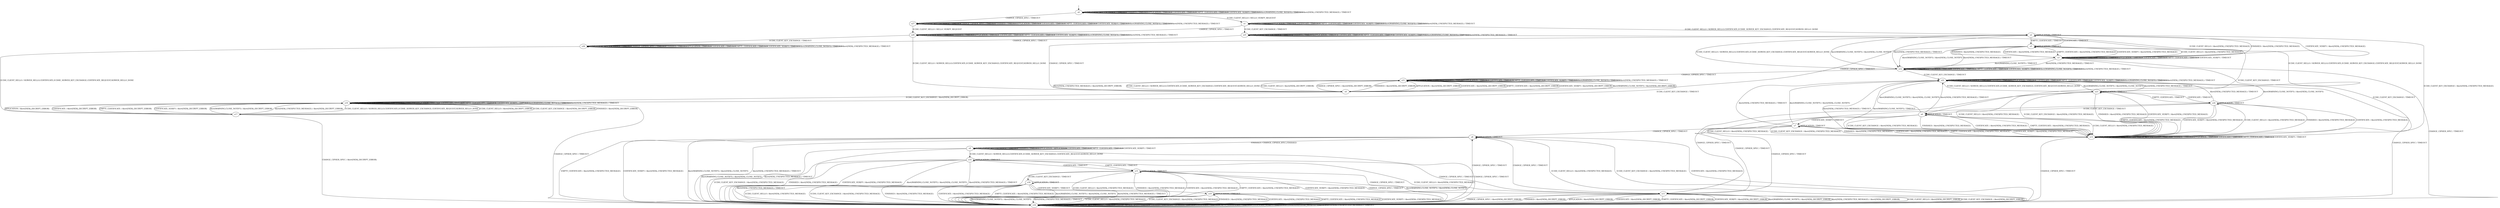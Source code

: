 digraph h7 {
s0 [label="s0"];
s1 [label="s1"];
s27 [label="s27"];
s2 [label="s2"];
s20 [label="s20"];
s25 [label="s25"];
s3 [label="s3"];
s4 [label="s4"];
s5 [label="s5"];
s12 [label="s12"];
s13 [label="s13"];
s26 [label="s26"];
s6 [label="s6"];
s10 [label="s10"];
s16 [label="s16"];
s21 [label="s21"];
s7 [label="s7"];
s11 [label="s11"];
s17 [label="s17"];
s22 [label="s22"];
s8 [label="s8"];
s23 [label="s23"];
s9 [label="s9"];
s24 [label="s24"];
s14 [label="s14"];
s15 [label="s15"];
s18 [label="s18"];
s19 [label="s19"];
s0 -> s1 [label="ECDH_CLIENT_HELLO / HELLO_VERIFY_REQUEST"];
s0 -> s0 [label="ECDH_CLIENT_KEY_EXCHANGE / TIMEOUT"];
s0 -> s27 [label="CHANGE_CIPHER_SPEC / TIMEOUT"];
s0 -> s0 [label="FINISHED / TIMEOUT"];
s0 -> s0 [label="APPLICATION / TIMEOUT"];
s0 -> s0 [label="CERTIFICATE / TIMEOUT"];
s0 -> s0 [label="EMPTY_CERTIFICATE / TIMEOUT"];
s0 -> s0 [label="CERTIFICATE_VERIFY / TIMEOUT"];
s0 -> s0 [label="Alert(WARNING,CLOSE_NOTIFY) / TIMEOUT"];
s0 -> s0 [label="Alert(FATAL,UNEXPECTED_MESSAGE) / TIMEOUT"];
s1 -> s2 [label="ECDH_CLIENT_HELLO / SERVER_HELLO,CERTIFICATE,ECDHE_SERVER_KEY_EXCHANGE,CERTIFICATE_REQUEST,SERVER_HELLO_DONE"];
s1 -> s25 [label="ECDH_CLIENT_KEY_EXCHANGE / TIMEOUT"];
s1 -> s20 [label="CHANGE_CIPHER_SPEC / TIMEOUT"];
s1 -> s1 [label="FINISHED / TIMEOUT"];
s1 -> s1 [label="APPLICATION / TIMEOUT"];
s1 -> s1 [label="CERTIFICATE / TIMEOUT"];
s1 -> s1 [label="EMPTY_CERTIFICATE / TIMEOUT"];
s1 -> s1 [label="CERTIFICATE_VERIFY / TIMEOUT"];
s1 -> s1 [label="Alert(WARNING,CLOSE_NOTIFY) / TIMEOUT"];
s1 -> s1 [label="Alert(FATAL,UNEXPECTED_MESSAGE) / TIMEOUT"];
s27 -> s20 [label="ECDH_CLIENT_HELLO / HELLO_VERIFY_REQUEST"];
s27 -> s27 [label="ECDH_CLIENT_KEY_EXCHANGE / TIMEOUT"];
s27 -> s27 [label="CHANGE_CIPHER_SPEC / TIMEOUT"];
s27 -> s27 [label="FINISHED / TIMEOUT"];
s27 -> s27 [label="APPLICATION / TIMEOUT"];
s27 -> s27 [label="CERTIFICATE / TIMEOUT"];
s27 -> s27 [label="EMPTY_CERTIFICATE / TIMEOUT"];
s27 -> s27 [label="CERTIFICATE_VERIFY / TIMEOUT"];
s27 -> s27 [label="Alert(WARNING,CLOSE_NOTIFY) / TIMEOUT"];
s27 -> s27 [label="Alert(FATAL,UNEXPECTED_MESSAGE) / TIMEOUT"];
s2 -> s3 [label="ECDH_CLIENT_HELLO / Alert(FATAL,UNEXPECTED_MESSAGE)"];
s2 -> s13 [label="ECDH_CLIENT_KEY_EXCHANGE / Alert(FATAL,UNEXPECTED_MESSAGE)"];
s2 -> s4 [label="CHANGE_CIPHER_SPEC / TIMEOUT"];
s2 -> s3 [label="FINISHED / Alert(FATAL,UNEXPECTED_MESSAGE)"];
s2 -> s2 [label="APPLICATION / TIMEOUT"];
s2 -> s5 [label="CERTIFICATE / TIMEOUT"];
s2 -> s5 [label="EMPTY_CERTIFICATE / TIMEOUT"];
s2 -> s3 [label="CERTIFICATE_VERIFY / Alert(FATAL,UNEXPECTED_MESSAGE)"];
s2 -> s12 [label="Alert(WARNING,CLOSE_NOTIFY) / Alert(FATAL,CLOSE_NOTIFY)"];
s2 -> s12 [label="Alert(FATAL,UNEXPECTED_MESSAGE) / TIMEOUT"];
s20 -> s4 [label="ECDH_CLIENT_HELLO / SERVER_HELLO,CERTIFICATE,ECDHE_SERVER_KEY_EXCHANGE,CERTIFICATE_REQUEST,SERVER_HELLO_DONE"];
s20 -> s26 [label="ECDH_CLIENT_KEY_EXCHANGE / TIMEOUT"];
s20 -> s20 [label="CHANGE_CIPHER_SPEC / TIMEOUT"];
s20 -> s20 [label="FINISHED / TIMEOUT"];
s20 -> s20 [label="APPLICATION / TIMEOUT"];
s20 -> s20 [label="CERTIFICATE / TIMEOUT"];
s20 -> s20 [label="EMPTY_CERTIFICATE / TIMEOUT"];
s20 -> s20 [label="CERTIFICATE_VERIFY / TIMEOUT"];
s20 -> s20 [label="Alert(WARNING,CLOSE_NOTIFY) / TIMEOUT"];
s20 -> s20 [label="Alert(FATAL,UNEXPECTED_MESSAGE) / TIMEOUT"];
s25 -> s23 [label="ECDH_CLIENT_HELLO / SERVER_HELLO,CERTIFICATE,ECDHE_SERVER_KEY_EXCHANGE,CERTIFICATE_REQUEST,SERVER_HELLO_DONE"];
s25 -> s25 [label="ECDH_CLIENT_KEY_EXCHANGE / TIMEOUT"];
s25 -> s26 [label="CHANGE_CIPHER_SPEC / TIMEOUT"];
s25 -> s25 [label="FINISHED / TIMEOUT"];
s25 -> s25 [label="APPLICATION / TIMEOUT"];
s25 -> s25 [label="CERTIFICATE / TIMEOUT"];
s25 -> s25 [label="EMPTY_CERTIFICATE / TIMEOUT"];
s25 -> s25 [label="CERTIFICATE_VERIFY / TIMEOUT"];
s25 -> s25 [label="Alert(WARNING,CLOSE_NOTIFY) / TIMEOUT"];
s25 -> s25 [label="Alert(FATAL,UNEXPECTED_MESSAGE) / TIMEOUT"];
s3 -> s3 [label="ECDH_CLIENT_HELLO / TIMEOUT"];
s3 -> s13 [label="ECDH_CLIENT_KEY_EXCHANGE / TIMEOUT"];
s3 -> s16 [label="CHANGE_CIPHER_SPEC / TIMEOUT"];
s3 -> s3 [label="FINISHED / TIMEOUT"];
s3 -> s3 [label="APPLICATION / TIMEOUT"];
s3 -> s3 [label="CERTIFICATE / TIMEOUT"];
s3 -> s3 [label="EMPTY_CERTIFICATE / TIMEOUT"];
s3 -> s3 [label="CERTIFICATE_VERIFY / TIMEOUT"];
s3 -> s12 [label="Alert(WARNING,CLOSE_NOTIFY) / TIMEOUT"];
s3 -> s12 [label="Alert(FATAL,UNEXPECTED_MESSAGE) / TIMEOUT"];
s4 -> s21 [label="ECDH_CLIENT_HELLO / Alert(FATAL,DECRYPT_ERROR)"];
s4 -> s10 [label="ECDH_CLIENT_KEY_EXCHANGE / Alert(FATAL,DECRYPT_ERROR)"];
s4 -> s21 [label="CHANGE_CIPHER_SPEC / Alert(FATAL,DECRYPT_ERROR)"];
s4 -> s21 [label="FINISHED / Alert(FATAL,DECRYPT_ERROR)"];
s4 -> s21 [label="APPLICATION / Alert(FATAL,DECRYPT_ERROR)"];
s4 -> s21 [label="CERTIFICATE / Alert(FATAL,DECRYPT_ERROR)"];
s4 -> s21 [label="EMPTY_CERTIFICATE / Alert(FATAL,DECRYPT_ERROR)"];
s4 -> s21 [label="CERTIFICATE_VERIFY / Alert(FATAL,DECRYPT_ERROR)"];
s4 -> s21 [label="Alert(WARNING,CLOSE_NOTIFY) / Alert(FATAL,DECRYPT_ERROR)"];
s4 -> s21 [label="Alert(FATAL,UNEXPECTED_MESSAGE) / Alert(FATAL,DECRYPT_ERROR)"];
s5 -> s3 [label="ECDH_CLIENT_HELLO / Alert(FATAL,UNEXPECTED_MESSAGE)"];
s5 -> s6 [label="ECDH_CLIENT_KEY_EXCHANGE / TIMEOUT"];
s5 -> s4 [label="CHANGE_CIPHER_SPEC / TIMEOUT"];
s5 -> s3 [label="FINISHED / Alert(FATAL,UNEXPECTED_MESSAGE)"];
s5 -> s5 [label="APPLICATION / TIMEOUT"];
s5 -> s3 [label="CERTIFICATE / Alert(FATAL,UNEXPECTED_MESSAGE)"];
s5 -> s3 [label="EMPTY_CERTIFICATE / Alert(FATAL,UNEXPECTED_MESSAGE)"];
s5 -> s3 [label="CERTIFICATE_VERIFY / Alert(FATAL,UNEXPECTED_MESSAGE)"];
s5 -> s12 [label="Alert(WARNING,CLOSE_NOTIFY) / Alert(FATAL,CLOSE_NOTIFY)"];
s5 -> s12 [label="Alert(FATAL,UNEXPECTED_MESSAGE) / TIMEOUT"];
s12 -> s2 [label="ECDH_CLIENT_HELLO / SERVER_HELLO,CERTIFICATE,ECDHE_SERVER_KEY_EXCHANGE,CERTIFICATE_REQUEST,SERVER_HELLO_DONE"];
s12 -> s22 [label="ECDH_CLIENT_KEY_EXCHANGE / TIMEOUT"];
s12 -> s21 [label="CHANGE_CIPHER_SPEC / TIMEOUT"];
s12 -> s12 [label="FINISHED / TIMEOUT"];
s12 -> s12 [label="APPLICATION / TIMEOUT"];
s12 -> s12 [label="CERTIFICATE / TIMEOUT"];
s12 -> s12 [label="EMPTY_CERTIFICATE / TIMEOUT"];
s12 -> s12 [label="CERTIFICATE_VERIFY / TIMEOUT"];
s12 -> s12 [label="Alert(WARNING,CLOSE_NOTIFY) / TIMEOUT"];
s12 -> s12 [label="Alert(FATAL,UNEXPECTED_MESSAGE) / TIMEOUT"];
s13 -> s13 [label="ECDH_CLIENT_HELLO / TIMEOUT"];
s13 -> s13 [label="ECDH_CLIENT_KEY_EXCHANGE / TIMEOUT"];
s13 -> s16 [label="CHANGE_CIPHER_SPEC / TIMEOUT"];
s13 -> s13 [label="FINISHED / TIMEOUT"];
s13 -> s13 [label="APPLICATION / TIMEOUT"];
s13 -> s13 [label="CERTIFICATE / TIMEOUT"];
s13 -> s13 [label="EMPTY_CERTIFICATE / TIMEOUT"];
s13 -> s13 [label="CERTIFICATE_VERIFY / TIMEOUT"];
s13 -> s22 [label="Alert(WARNING,CLOSE_NOTIFY) / TIMEOUT"];
s13 -> s22 [label="Alert(FATAL,UNEXPECTED_MESSAGE) / TIMEOUT"];
s26 -> s17 [label="ECDH_CLIENT_HELLO / SERVER_HELLO,CERTIFICATE,ECDHE_SERVER_KEY_EXCHANGE,CERTIFICATE_REQUEST,SERVER_HELLO_DONE"];
s26 -> s26 [label="ECDH_CLIENT_KEY_EXCHANGE / TIMEOUT"];
s26 -> s26 [label="CHANGE_CIPHER_SPEC / TIMEOUT"];
s26 -> s26 [label="FINISHED / TIMEOUT"];
s26 -> s26 [label="APPLICATION / TIMEOUT"];
s26 -> s26 [label="CERTIFICATE / TIMEOUT"];
s26 -> s26 [label="EMPTY_CERTIFICATE / TIMEOUT"];
s26 -> s26 [label="CERTIFICATE_VERIFY / TIMEOUT"];
s26 -> s26 [label="Alert(WARNING,CLOSE_NOTIFY) / TIMEOUT"];
s26 -> s26 [label="Alert(FATAL,UNEXPECTED_MESSAGE) / TIMEOUT"];
s6 -> s13 [label="ECDH_CLIENT_HELLO / Alert(FATAL,UNEXPECTED_MESSAGE)"];
s6 -> s13 [label="ECDH_CLIENT_KEY_EXCHANGE / Alert(FATAL,UNEXPECTED_MESSAGE)"];
s6 -> s11 [label="CHANGE_CIPHER_SPEC / TIMEOUT"];
s6 -> s13 [label="FINISHED / Alert(FATAL,UNEXPECTED_MESSAGE)"];
s6 -> s6 [label="APPLICATION / TIMEOUT"];
s6 -> s13 [label="CERTIFICATE / Alert(FATAL,UNEXPECTED_MESSAGE)"];
s6 -> s13 [label="EMPTY_CERTIFICATE / Alert(FATAL,UNEXPECTED_MESSAGE)"];
s6 -> s7 [label="CERTIFICATE_VERIFY / TIMEOUT"];
s6 -> s22 [label="Alert(WARNING,CLOSE_NOTIFY) / Alert(FATAL,CLOSE_NOTIFY)"];
s6 -> s22 [label="Alert(FATAL,UNEXPECTED_MESSAGE) / TIMEOUT"];
s10 -> s17 [label="ECDH_CLIENT_HELLO / SERVER_HELLO,CERTIFICATE,ECDHE_SERVER_KEY_EXCHANGE,CERTIFICATE_REQUEST,SERVER_HELLO_DONE"];
s10 -> s10 [label="ECDH_CLIENT_KEY_EXCHANGE / TIMEOUT"];
s10 -> s16 [label="CHANGE_CIPHER_SPEC / TIMEOUT"];
s10 -> s10 [label="FINISHED / TIMEOUT"];
s10 -> s10 [label="APPLICATION / TIMEOUT"];
s10 -> s10 [label="CERTIFICATE / TIMEOUT"];
s10 -> s10 [label="EMPTY_CERTIFICATE / TIMEOUT"];
s10 -> s10 [label="CERTIFICATE_VERIFY / TIMEOUT"];
s10 -> s10 [label="Alert(WARNING,CLOSE_NOTIFY) / TIMEOUT"];
s10 -> s10 [label="Alert(FATAL,UNEXPECTED_MESSAGE) / TIMEOUT"];
s16 -> s16 [label="ECDH_CLIENT_HELLO / TIMEOUT"];
s16 -> s16 [label="ECDH_CLIENT_KEY_EXCHANGE / TIMEOUT"];
s16 -> s16 [label="CHANGE_CIPHER_SPEC / TIMEOUT"];
s16 -> s16 [label="FINISHED / TIMEOUT"];
s16 -> s16 [label="APPLICATION / TIMEOUT"];
s16 -> s16 [label="CERTIFICATE / TIMEOUT"];
s16 -> s16 [label="EMPTY_CERTIFICATE / TIMEOUT"];
s16 -> s16 [label="CERTIFICATE_VERIFY / TIMEOUT"];
s16 -> s16 [label="Alert(WARNING,CLOSE_NOTIFY) / TIMEOUT"];
s16 -> s16 [label="Alert(FATAL,UNEXPECTED_MESSAGE) / TIMEOUT"];
s21 -> s4 [label="ECDH_CLIENT_HELLO / SERVER_HELLO,CERTIFICATE,ECDHE_SERVER_KEY_EXCHANGE,CERTIFICATE_REQUEST,SERVER_HELLO_DONE"];
s21 -> s10 [label="ECDH_CLIENT_KEY_EXCHANGE / TIMEOUT"];
s21 -> s21 [label="CHANGE_CIPHER_SPEC / TIMEOUT"];
s21 -> s21 [label="FINISHED / TIMEOUT"];
s21 -> s21 [label="APPLICATION / TIMEOUT"];
s21 -> s21 [label="CERTIFICATE / TIMEOUT"];
s21 -> s21 [label="EMPTY_CERTIFICATE / TIMEOUT"];
s21 -> s21 [label="CERTIFICATE_VERIFY / TIMEOUT"];
s21 -> s21 [label="Alert(WARNING,CLOSE_NOTIFY) / TIMEOUT"];
s21 -> s21 [label="Alert(FATAL,UNEXPECTED_MESSAGE) / TIMEOUT"];
s7 -> s13 [label="ECDH_CLIENT_HELLO / Alert(FATAL,UNEXPECTED_MESSAGE)"];
s7 -> s13 [label="ECDH_CLIENT_KEY_EXCHANGE / Alert(FATAL,UNEXPECTED_MESSAGE)"];
s7 -> s8 [label="CHANGE_CIPHER_SPEC / TIMEOUT"];
s7 -> s13 [label="FINISHED / Alert(FATAL,UNEXPECTED_MESSAGE)"];
s7 -> s7 [label="APPLICATION / TIMEOUT"];
s7 -> s13 [label="CERTIFICATE / Alert(FATAL,UNEXPECTED_MESSAGE)"];
s7 -> s13 [label="EMPTY_CERTIFICATE / Alert(FATAL,UNEXPECTED_MESSAGE)"];
s7 -> s13 [label="CERTIFICATE_VERIFY / Alert(FATAL,UNEXPECTED_MESSAGE)"];
s7 -> s22 [label="Alert(WARNING,CLOSE_NOTIFY) / Alert(FATAL,CLOSE_NOTIFY)"];
s7 -> s22 [label="Alert(FATAL,UNEXPECTED_MESSAGE) / TIMEOUT"];
s11 -> s16 [label="ECDH_CLIENT_HELLO / Alert(FATAL,DECRYPT_ERROR)"];
s11 -> s16 [label="ECDH_CLIENT_KEY_EXCHANGE / Alert(FATAL,DECRYPT_ERROR)"];
s11 -> s16 [label="CHANGE_CIPHER_SPEC / Alert(FATAL,DECRYPT_ERROR)"];
s11 -> s16 [label="FINISHED / Alert(FATAL,DECRYPT_ERROR)"];
s11 -> s16 [label="APPLICATION / Alert(FATAL,DECRYPT_ERROR)"];
s11 -> s16 [label="CERTIFICATE / Alert(FATAL,DECRYPT_ERROR)"];
s11 -> s16 [label="EMPTY_CERTIFICATE / Alert(FATAL,DECRYPT_ERROR)"];
s11 -> s16 [label="CERTIFICATE_VERIFY / Alert(FATAL,DECRYPT_ERROR)"];
s11 -> s16 [label="Alert(WARNING,CLOSE_NOTIFY) / Alert(FATAL,DECRYPT_ERROR)"];
s11 -> s16 [label="Alert(FATAL,UNEXPECTED_MESSAGE) / Alert(FATAL,DECRYPT_ERROR)"];
s17 -> s10 [label="ECDH_CLIENT_HELLO / Alert(FATAL,DECRYPT_ERROR)"];
s17 -> s10 [label="ECDH_CLIENT_KEY_EXCHANGE / Alert(FATAL,DECRYPT_ERROR)"];
s17 -> s16 [label="CHANGE_CIPHER_SPEC / Alert(FATAL,DECRYPT_ERROR)"];
s17 -> s10 [label="FINISHED / Alert(FATAL,DECRYPT_ERROR)"];
s17 -> s10 [label="APPLICATION / Alert(FATAL,DECRYPT_ERROR)"];
s17 -> s10 [label="CERTIFICATE / Alert(FATAL,DECRYPT_ERROR)"];
s17 -> s10 [label="EMPTY_CERTIFICATE / Alert(FATAL,DECRYPT_ERROR)"];
s17 -> s10 [label="CERTIFICATE_VERIFY / Alert(FATAL,DECRYPT_ERROR)"];
s17 -> s10 [label="Alert(WARNING,CLOSE_NOTIFY) / Alert(FATAL,DECRYPT_ERROR)"];
s17 -> s10 [label="Alert(FATAL,UNEXPECTED_MESSAGE) / Alert(FATAL,DECRYPT_ERROR)"];
s22 -> s23 [label="ECDH_CLIENT_HELLO / SERVER_HELLO,CERTIFICATE,ECDHE_SERVER_KEY_EXCHANGE,CERTIFICATE_REQUEST,SERVER_HELLO_DONE"];
s22 -> s22 [label="ECDH_CLIENT_KEY_EXCHANGE / TIMEOUT"];
s22 -> s16 [label="CHANGE_CIPHER_SPEC / TIMEOUT"];
s22 -> s22 [label="FINISHED / TIMEOUT"];
s22 -> s22 [label="APPLICATION / TIMEOUT"];
s22 -> s22 [label="CERTIFICATE / TIMEOUT"];
s22 -> s22 [label="EMPTY_CERTIFICATE / TIMEOUT"];
s22 -> s22 [label="CERTIFICATE_VERIFY / TIMEOUT"];
s22 -> s22 [label="Alert(WARNING,CLOSE_NOTIFY) / TIMEOUT"];
s22 -> s22 [label="Alert(FATAL,UNEXPECTED_MESSAGE) / TIMEOUT"];
s8 -> s16 [label="ECDH_CLIENT_HELLO / Alert(FATAL,UNEXPECTED_MESSAGE)"];
s8 -> s16 [label="ECDH_CLIENT_KEY_EXCHANGE / Alert(FATAL,UNEXPECTED_MESSAGE)"];
s8 -> s11 [label="CHANGE_CIPHER_SPEC / TIMEOUT"];
s8 -> s9 [label="FINISHED / CHANGE_CIPHER_SPEC,FINISHED"];
s8 -> s8 [label="APPLICATION / TIMEOUT"];
s8 -> s16 [label="CERTIFICATE / Alert(FATAL,UNEXPECTED_MESSAGE)"];
s8 -> s16 [label="EMPTY_CERTIFICATE / Alert(FATAL,UNEXPECTED_MESSAGE)"];
s8 -> s16 [label="CERTIFICATE_VERIFY / Alert(FATAL,UNEXPECTED_MESSAGE)"];
s8 -> s16 [label="Alert(WARNING,CLOSE_NOTIFY) / Alert(FATAL,CLOSE_NOTIFY)"];
s8 -> s16 [label="Alert(FATAL,UNEXPECTED_MESSAGE) / TIMEOUT"];
s23 -> s13 [label="ECDH_CLIENT_HELLO / Alert(FATAL,UNEXPECTED_MESSAGE)"];
s23 -> s13 [label="ECDH_CLIENT_KEY_EXCHANGE / Alert(FATAL,UNEXPECTED_MESSAGE)"];
s23 -> s11 [label="CHANGE_CIPHER_SPEC / TIMEOUT"];
s23 -> s13 [label="FINISHED / Alert(FATAL,UNEXPECTED_MESSAGE)"];
s23 -> s23 [label="APPLICATION / TIMEOUT"];
s23 -> s24 [label="CERTIFICATE / TIMEOUT"];
s23 -> s24 [label="EMPTY_CERTIFICATE / TIMEOUT"];
s23 -> s13 [label="CERTIFICATE_VERIFY / Alert(FATAL,UNEXPECTED_MESSAGE)"];
s23 -> s22 [label="Alert(WARNING,CLOSE_NOTIFY) / Alert(FATAL,CLOSE_NOTIFY)"];
s23 -> s22 [label="Alert(FATAL,UNEXPECTED_MESSAGE) / TIMEOUT"];
s9 -> s14 [label="ECDH_CLIENT_HELLO / SERVER_HELLO,CERTIFICATE,ECDHE_SERVER_KEY_EXCHANGE,CERTIFICATE_REQUEST,SERVER_HELLO_DONE"];
s9 -> s9 [label="ECDH_CLIENT_KEY_EXCHANGE / TIMEOUT"];
s9 -> s16 [label="CHANGE_CIPHER_SPEC / TIMEOUT"];
s9 -> s9 [label="FINISHED / TIMEOUT"];
s9 -> s9 [label="APPLICATION / APPLICATION"];
s9 -> s9 [label="CERTIFICATE / TIMEOUT"];
s9 -> s9 [label="EMPTY_CERTIFICATE / TIMEOUT"];
s9 -> s9 [label="CERTIFICATE_VERIFY / TIMEOUT"];
s9 -> s16 [label="Alert(WARNING,CLOSE_NOTIFY) / Alert(FATAL,CLOSE_NOTIFY)"];
s9 -> s16 [label="Alert(FATAL,UNEXPECTED_MESSAGE) / TIMEOUT"];
s24 -> s13 [label="ECDH_CLIENT_HELLO / Alert(FATAL,UNEXPECTED_MESSAGE)"];
s24 -> s6 [label="ECDH_CLIENT_KEY_EXCHANGE / TIMEOUT"];
s24 -> s11 [label="CHANGE_CIPHER_SPEC / TIMEOUT"];
s24 -> s13 [label="FINISHED / Alert(FATAL,UNEXPECTED_MESSAGE)"];
s24 -> s24 [label="APPLICATION / TIMEOUT"];
s24 -> s13 [label="CERTIFICATE / Alert(FATAL,UNEXPECTED_MESSAGE)"];
s24 -> s13 [label="EMPTY_CERTIFICATE / Alert(FATAL,UNEXPECTED_MESSAGE)"];
s24 -> s13 [label="CERTIFICATE_VERIFY / Alert(FATAL,UNEXPECTED_MESSAGE)"];
s24 -> s22 [label="Alert(WARNING,CLOSE_NOTIFY) / Alert(FATAL,CLOSE_NOTIFY)"];
s24 -> s22 [label="Alert(FATAL,UNEXPECTED_MESSAGE) / TIMEOUT"];
s14 -> s16 [label="ECDH_CLIENT_HELLO / Alert(FATAL,UNEXPECTED_MESSAGE)"];
s14 -> s16 [label="ECDH_CLIENT_KEY_EXCHANGE / Alert(FATAL,UNEXPECTED_MESSAGE)"];
s14 -> s11 [label="CHANGE_CIPHER_SPEC / TIMEOUT"];
s14 -> s16 [label="FINISHED / Alert(FATAL,UNEXPECTED_MESSAGE)"];
s14 -> s14 [label="APPLICATION / TIMEOUT"];
s14 -> s15 [label="CERTIFICATE / TIMEOUT"];
s14 -> s15 [label="EMPTY_CERTIFICATE / TIMEOUT"];
s14 -> s16 [label="CERTIFICATE_VERIFY / Alert(FATAL,UNEXPECTED_MESSAGE)"];
s14 -> s16 [label="Alert(WARNING,CLOSE_NOTIFY) / Alert(FATAL,CLOSE_NOTIFY)"];
s14 -> s16 [label="Alert(FATAL,UNEXPECTED_MESSAGE) / TIMEOUT"];
s15 -> s16 [label="ECDH_CLIENT_HELLO / Alert(FATAL,UNEXPECTED_MESSAGE)"];
s15 -> s18 [label="ECDH_CLIENT_KEY_EXCHANGE / TIMEOUT"];
s15 -> s11 [label="CHANGE_CIPHER_SPEC / TIMEOUT"];
s15 -> s16 [label="FINISHED / Alert(FATAL,UNEXPECTED_MESSAGE)"];
s15 -> s15 [label="APPLICATION / TIMEOUT"];
s15 -> s16 [label="CERTIFICATE / Alert(FATAL,UNEXPECTED_MESSAGE)"];
s15 -> s16 [label="EMPTY_CERTIFICATE / Alert(FATAL,UNEXPECTED_MESSAGE)"];
s15 -> s16 [label="CERTIFICATE_VERIFY / Alert(FATAL,UNEXPECTED_MESSAGE)"];
s15 -> s16 [label="Alert(WARNING,CLOSE_NOTIFY) / Alert(FATAL,CLOSE_NOTIFY)"];
s15 -> s16 [label="Alert(FATAL,UNEXPECTED_MESSAGE) / TIMEOUT"];
s18 -> s16 [label="ECDH_CLIENT_HELLO / Alert(FATAL,UNEXPECTED_MESSAGE)"];
s18 -> s16 [label="ECDH_CLIENT_KEY_EXCHANGE / Alert(FATAL,UNEXPECTED_MESSAGE)"];
s18 -> s11 [label="CHANGE_CIPHER_SPEC / TIMEOUT"];
s18 -> s16 [label="FINISHED / Alert(FATAL,UNEXPECTED_MESSAGE)"];
s18 -> s18 [label="APPLICATION / TIMEOUT"];
s18 -> s16 [label="CERTIFICATE / Alert(FATAL,UNEXPECTED_MESSAGE)"];
s18 -> s16 [label="EMPTY_CERTIFICATE / Alert(FATAL,UNEXPECTED_MESSAGE)"];
s18 -> s19 [label="CERTIFICATE_VERIFY / TIMEOUT"];
s18 -> s16 [label="Alert(WARNING,CLOSE_NOTIFY) / Alert(FATAL,CLOSE_NOTIFY)"];
s18 -> s16 [label="Alert(FATAL,UNEXPECTED_MESSAGE) / TIMEOUT"];
s19 -> s16 [label="ECDH_CLIENT_HELLO / Alert(FATAL,UNEXPECTED_MESSAGE)"];
s19 -> s16 [label="ECDH_CLIENT_KEY_EXCHANGE / Alert(FATAL,UNEXPECTED_MESSAGE)"];
s19 -> s8 [label="CHANGE_CIPHER_SPEC / TIMEOUT"];
s19 -> s16 [label="FINISHED / Alert(FATAL,UNEXPECTED_MESSAGE)"];
s19 -> s19 [label="APPLICATION / TIMEOUT"];
s19 -> s16 [label="CERTIFICATE / Alert(FATAL,UNEXPECTED_MESSAGE)"];
s19 -> s16 [label="EMPTY_CERTIFICATE / Alert(FATAL,UNEXPECTED_MESSAGE)"];
s19 -> s16 [label="CERTIFICATE_VERIFY / Alert(FATAL,UNEXPECTED_MESSAGE)"];
s19 -> s16 [label="Alert(WARNING,CLOSE_NOTIFY) / Alert(FATAL,CLOSE_NOTIFY)"];
s19 -> s16 [label="Alert(FATAL,UNEXPECTED_MESSAGE) / TIMEOUT"];
__start0 [shape=none, label=""];
__start0 -> s0 [label=""];
}
